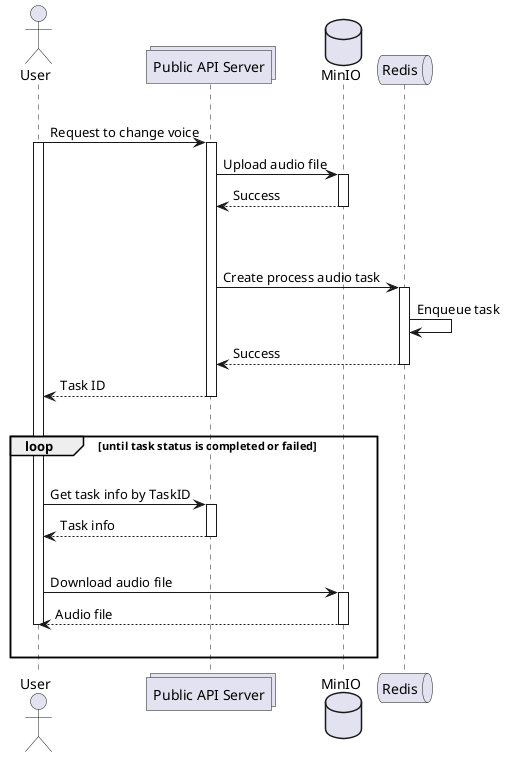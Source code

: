 @startuml

actor User

collections     "Public API Server"        as API
database        MinIO               as MinIO
queue           Redis               as Redis

|||
User -> API++: Request to change voice
    activate User
    API -> MinIO++: Upload audio file
    return Success
    |||
    |||
    API -> Redis++: Create process audio task
        Redis -> Redis: Enqueue task
    return Success
return Task ID
|||

loop until task status is completed or failed
|||
    User -> API++: Get task info by TaskID
    return Task info
    |||
    User -> MinIO++: Download audio file
    return Audio file
|||
deactivate User
end



@enduml
